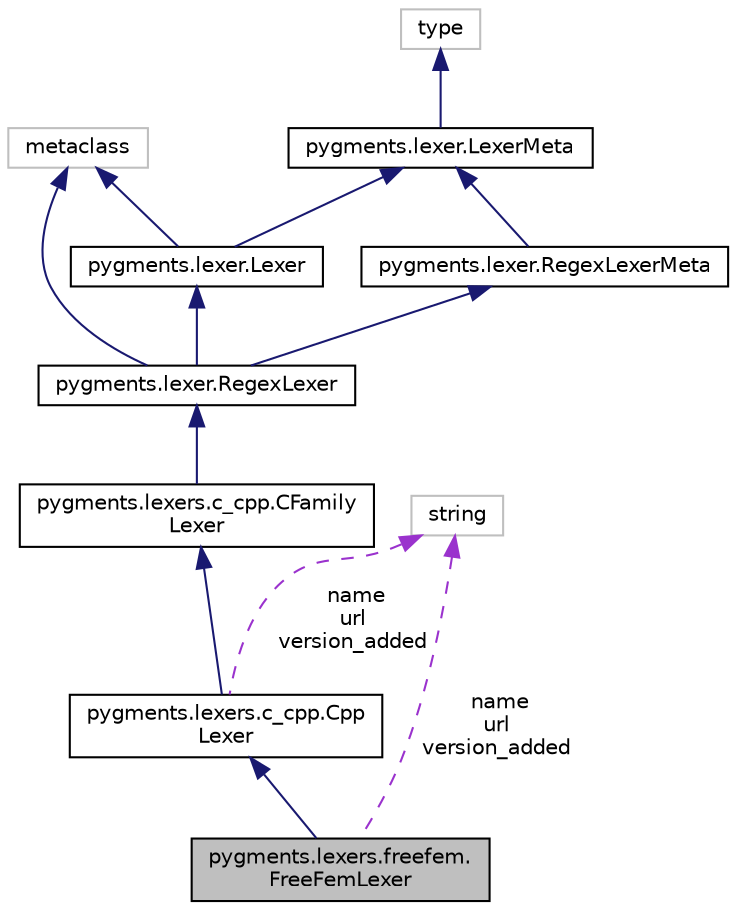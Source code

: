 digraph "pygments.lexers.freefem.FreeFemLexer"
{
 // LATEX_PDF_SIZE
  edge [fontname="Helvetica",fontsize="10",labelfontname="Helvetica",labelfontsize="10"];
  node [fontname="Helvetica",fontsize="10",shape=record];
  Node1 [label="pygments.lexers.freefem.\lFreeFemLexer",height=0.2,width=0.4,color="black", fillcolor="grey75", style="filled", fontcolor="black",tooltip=" "];
  Node2 -> Node1 [dir="back",color="midnightblue",fontsize="10",style="solid"];
  Node2 [label="pygments.lexers.c_cpp.Cpp\lLexer",height=0.2,width=0.4,color="black", fillcolor="white", style="filled",URL="$classpygments_1_1lexers_1_1c__cpp_1_1CppLexer.html",tooltip=" "];
  Node3 -> Node2 [dir="back",color="midnightblue",fontsize="10",style="solid"];
  Node3 [label="pygments.lexers.c_cpp.CFamily\lLexer",height=0.2,width=0.4,color="black", fillcolor="white", style="filled",URL="$classpygments_1_1lexers_1_1c__cpp_1_1CFamilyLexer.html",tooltip=" "];
  Node4 -> Node3 [dir="back",color="midnightblue",fontsize="10",style="solid"];
  Node4 [label="pygments.lexer.RegexLexer",height=0.2,width=0.4,color="black", fillcolor="white", style="filled",URL="$classpygments_1_1lexer_1_1RegexLexer.html",tooltip=" "];
  Node5 -> Node4 [dir="back",color="midnightblue",fontsize="10",style="solid"];
  Node5 [label="pygments.lexer.Lexer",height=0.2,width=0.4,color="black", fillcolor="white", style="filled",URL="$classpygments_1_1lexer_1_1Lexer.html",tooltip=" "];
  Node6 -> Node5 [dir="back",color="midnightblue",fontsize="10",style="solid"];
  Node6 [label="metaclass",height=0.2,width=0.4,color="grey75", fillcolor="white", style="filled",tooltip=" "];
  Node7 -> Node5 [dir="back",color="midnightblue",fontsize="10",style="solid"];
  Node7 [label="pygments.lexer.LexerMeta",height=0.2,width=0.4,color="black", fillcolor="white", style="filled",URL="$classpygments_1_1lexer_1_1LexerMeta.html",tooltip=" "];
  Node8 -> Node7 [dir="back",color="midnightblue",fontsize="10",style="solid"];
  Node8 [label="type",height=0.2,width=0.4,color="grey75", fillcolor="white", style="filled",tooltip=" "];
  Node6 -> Node4 [dir="back",color="midnightblue",fontsize="10",style="solid"];
  Node9 -> Node4 [dir="back",color="midnightblue",fontsize="10",style="solid"];
  Node9 [label="pygments.lexer.RegexLexerMeta",height=0.2,width=0.4,color="black", fillcolor="white", style="filled",URL="$classpygments_1_1lexer_1_1RegexLexerMeta.html",tooltip=" "];
  Node7 -> Node9 [dir="back",color="midnightblue",fontsize="10",style="solid"];
  Node10 -> Node2 [dir="back",color="darkorchid3",fontsize="10",style="dashed",label=" name\nurl\nversion_added" ];
  Node10 [label="string",height=0.2,width=0.4,color="grey75", fillcolor="white", style="filled",tooltip=" "];
  Node10 -> Node1 [dir="back",color="darkorchid3",fontsize="10",style="dashed",label=" name\nurl\nversion_added" ];
}
